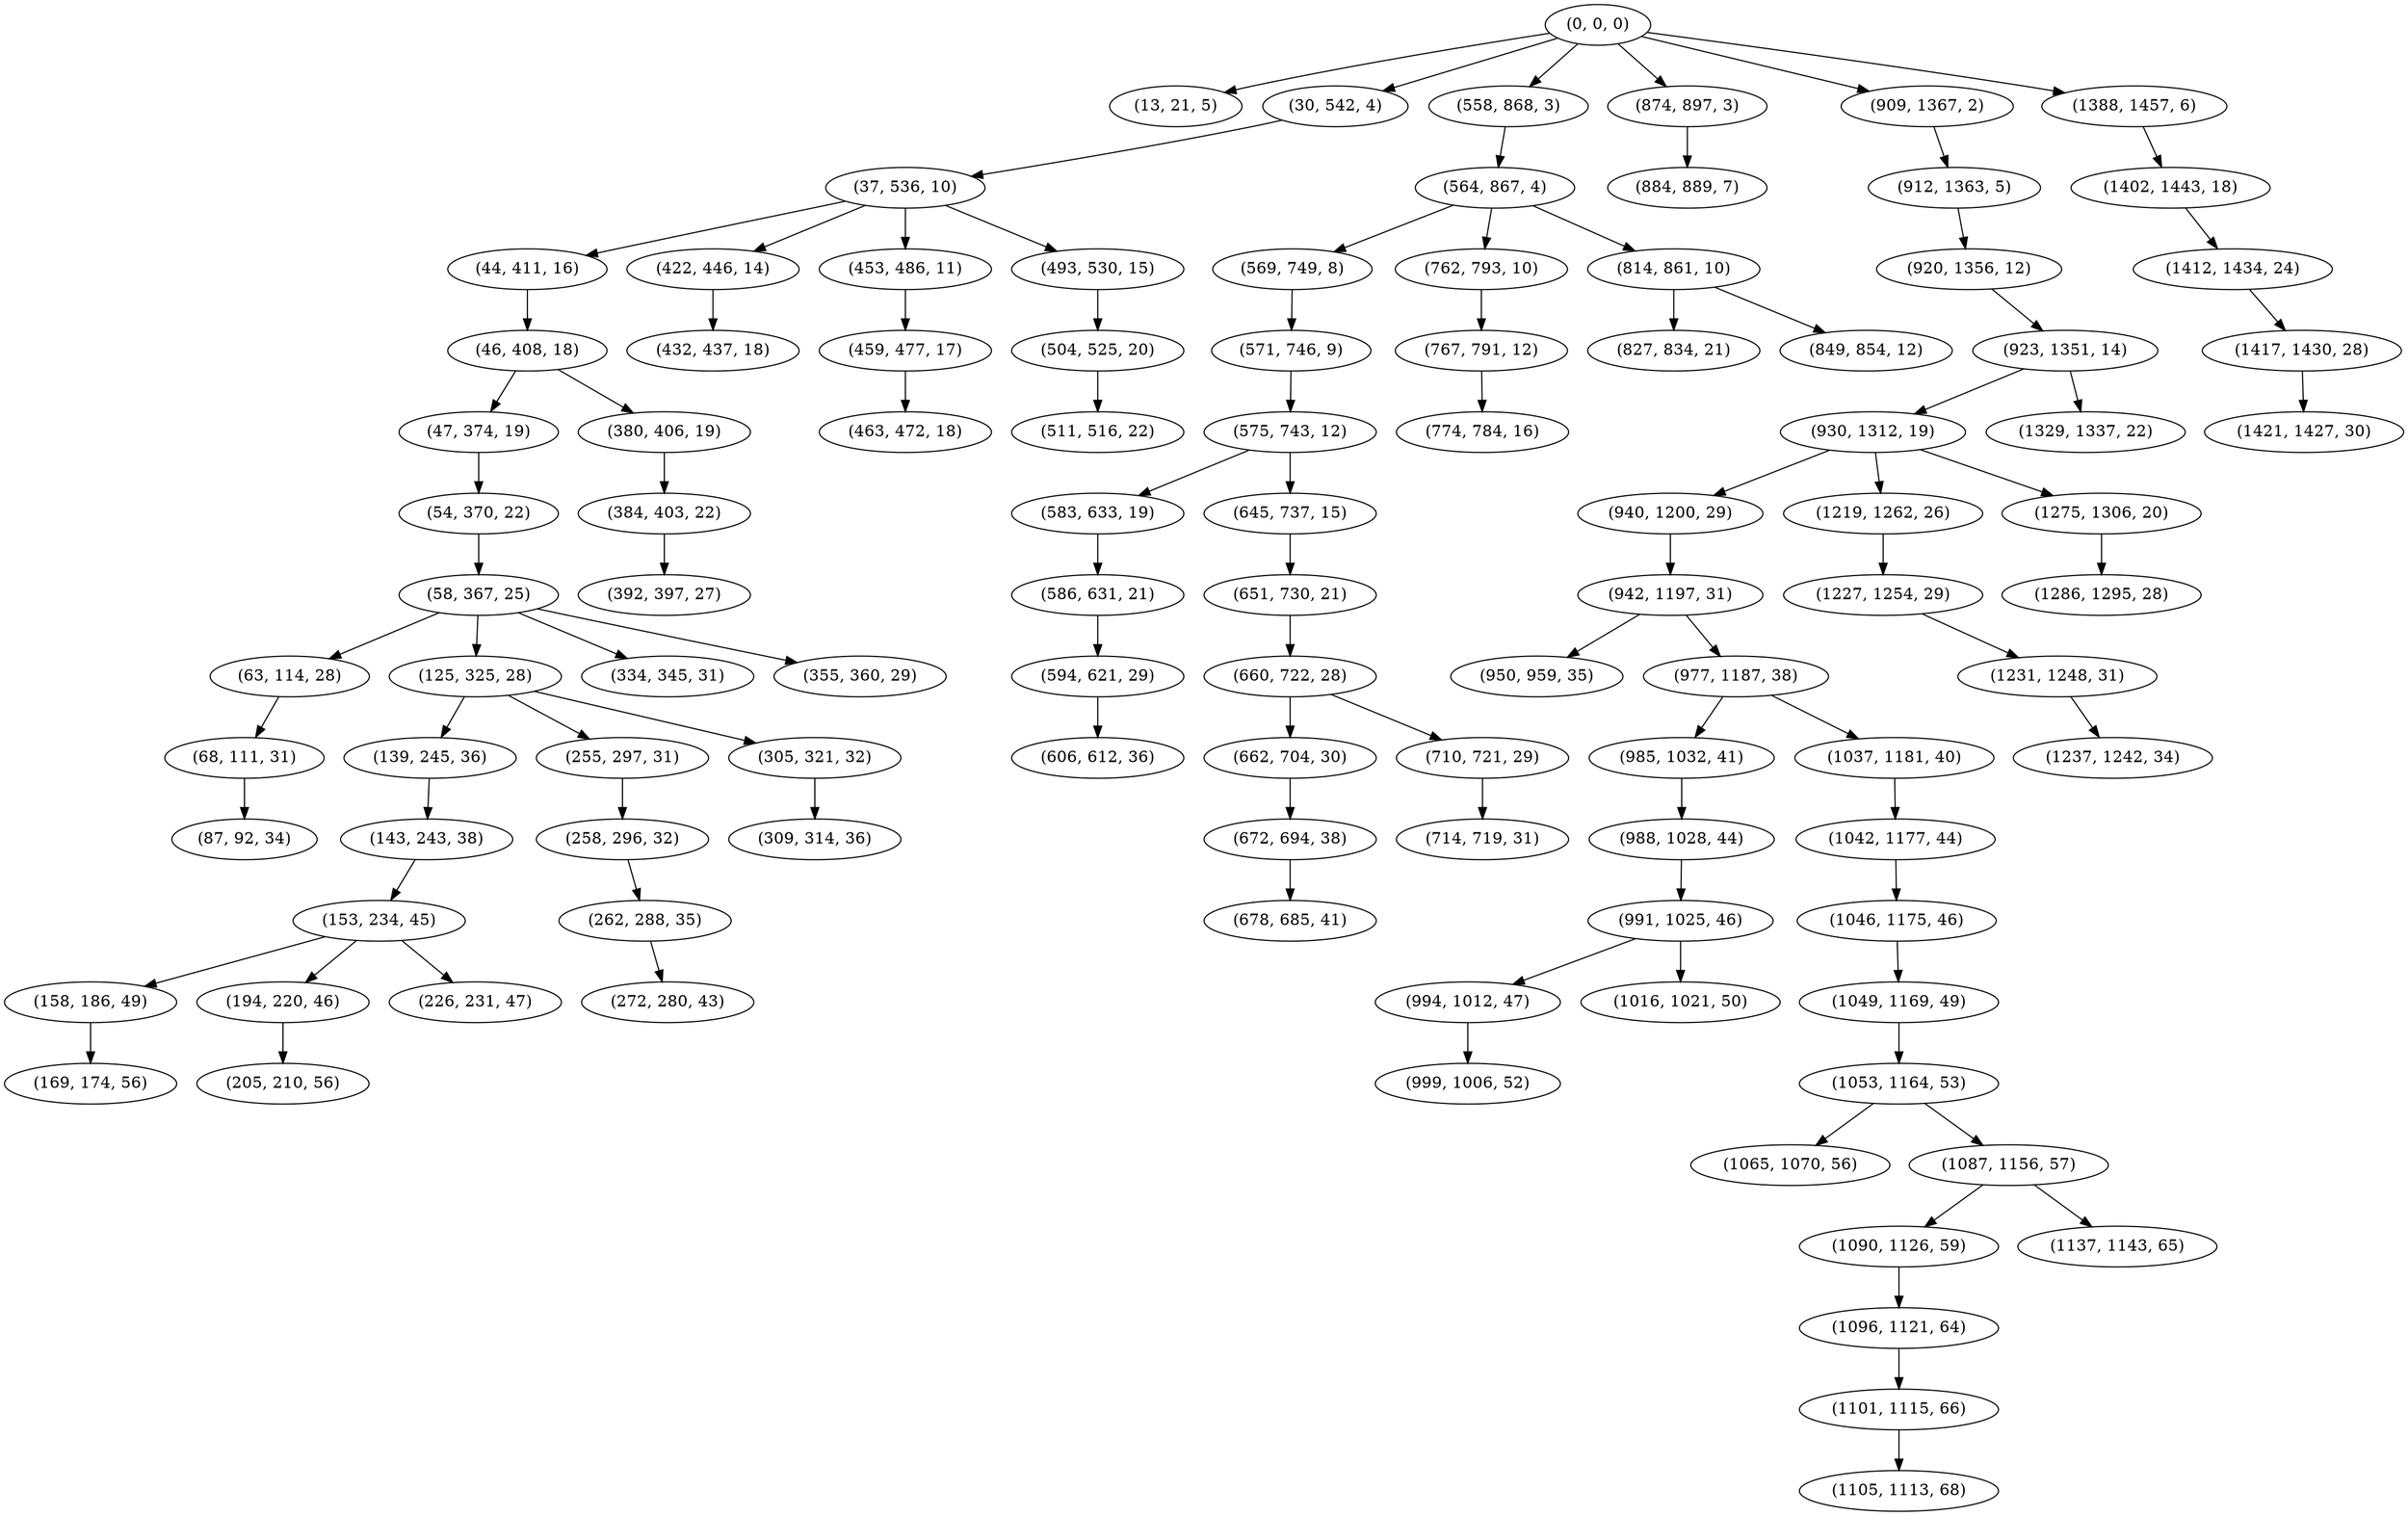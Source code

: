 digraph tree {
    "(0, 0, 0)";
    "(13, 21, 5)";
    "(30, 542, 4)";
    "(37, 536, 10)";
    "(44, 411, 16)";
    "(46, 408, 18)";
    "(47, 374, 19)";
    "(54, 370, 22)";
    "(58, 367, 25)";
    "(63, 114, 28)";
    "(68, 111, 31)";
    "(87, 92, 34)";
    "(125, 325, 28)";
    "(139, 245, 36)";
    "(143, 243, 38)";
    "(153, 234, 45)";
    "(158, 186, 49)";
    "(169, 174, 56)";
    "(194, 220, 46)";
    "(205, 210, 56)";
    "(226, 231, 47)";
    "(255, 297, 31)";
    "(258, 296, 32)";
    "(262, 288, 35)";
    "(272, 280, 43)";
    "(305, 321, 32)";
    "(309, 314, 36)";
    "(334, 345, 31)";
    "(355, 360, 29)";
    "(380, 406, 19)";
    "(384, 403, 22)";
    "(392, 397, 27)";
    "(422, 446, 14)";
    "(432, 437, 18)";
    "(453, 486, 11)";
    "(459, 477, 17)";
    "(463, 472, 18)";
    "(493, 530, 15)";
    "(504, 525, 20)";
    "(511, 516, 22)";
    "(558, 868, 3)";
    "(564, 867, 4)";
    "(569, 749, 8)";
    "(571, 746, 9)";
    "(575, 743, 12)";
    "(583, 633, 19)";
    "(586, 631, 21)";
    "(594, 621, 29)";
    "(606, 612, 36)";
    "(645, 737, 15)";
    "(651, 730, 21)";
    "(660, 722, 28)";
    "(662, 704, 30)";
    "(672, 694, 38)";
    "(678, 685, 41)";
    "(710, 721, 29)";
    "(714, 719, 31)";
    "(762, 793, 10)";
    "(767, 791, 12)";
    "(774, 784, 16)";
    "(814, 861, 10)";
    "(827, 834, 21)";
    "(849, 854, 12)";
    "(874, 897, 3)";
    "(884, 889, 7)";
    "(909, 1367, 2)";
    "(912, 1363, 5)";
    "(920, 1356, 12)";
    "(923, 1351, 14)";
    "(930, 1312, 19)";
    "(940, 1200, 29)";
    "(942, 1197, 31)";
    "(950, 959, 35)";
    "(977, 1187, 38)";
    "(985, 1032, 41)";
    "(988, 1028, 44)";
    "(991, 1025, 46)";
    "(994, 1012, 47)";
    "(999, 1006, 52)";
    "(1016, 1021, 50)";
    "(1037, 1181, 40)";
    "(1042, 1177, 44)";
    "(1046, 1175, 46)";
    "(1049, 1169, 49)";
    "(1053, 1164, 53)";
    "(1065, 1070, 56)";
    "(1087, 1156, 57)";
    "(1090, 1126, 59)";
    "(1096, 1121, 64)";
    "(1101, 1115, 66)";
    "(1105, 1113, 68)";
    "(1137, 1143, 65)";
    "(1219, 1262, 26)";
    "(1227, 1254, 29)";
    "(1231, 1248, 31)";
    "(1237, 1242, 34)";
    "(1275, 1306, 20)";
    "(1286, 1295, 28)";
    "(1329, 1337, 22)";
    "(1388, 1457, 6)";
    "(1402, 1443, 18)";
    "(1412, 1434, 24)";
    "(1417, 1430, 28)";
    "(1421, 1427, 30)";
    "(0, 0, 0)" -> "(13, 21, 5)";
    "(0, 0, 0)" -> "(30, 542, 4)";
    "(0, 0, 0)" -> "(558, 868, 3)";
    "(0, 0, 0)" -> "(874, 897, 3)";
    "(0, 0, 0)" -> "(909, 1367, 2)";
    "(0, 0, 0)" -> "(1388, 1457, 6)";
    "(30, 542, 4)" -> "(37, 536, 10)";
    "(37, 536, 10)" -> "(44, 411, 16)";
    "(37, 536, 10)" -> "(422, 446, 14)";
    "(37, 536, 10)" -> "(453, 486, 11)";
    "(37, 536, 10)" -> "(493, 530, 15)";
    "(44, 411, 16)" -> "(46, 408, 18)";
    "(46, 408, 18)" -> "(47, 374, 19)";
    "(46, 408, 18)" -> "(380, 406, 19)";
    "(47, 374, 19)" -> "(54, 370, 22)";
    "(54, 370, 22)" -> "(58, 367, 25)";
    "(58, 367, 25)" -> "(63, 114, 28)";
    "(58, 367, 25)" -> "(125, 325, 28)";
    "(58, 367, 25)" -> "(334, 345, 31)";
    "(58, 367, 25)" -> "(355, 360, 29)";
    "(63, 114, 28)" -> "(68, 111, 31)";
    "(68, 111, 31)" -> "(87, 92, 34)";
    "(125, 325, 28)" -> "(139, 245, 36)";
    "(125, 325, 28)" -> "(255, 297, 31)";
    "(125, 325, 28)" -> "(305, 321, 32)";
    "(139, 245, 36)" -> "(143, 243, 38)";
    "(143, 243, 38)" -> "(153, 234, 45)";
    "(153, 234, 45)" -> "(158, 186, 49)";
    "(153, 234, 45)" -> "(194, 220, 46)";
    "(153, 234, 45)" -> "(226, 231, 47)";
    "(158, 186, 49)" -> "(169, 174, 56)";
    "(194, 220, 46)" -> "(205, 210, 56)";
    "(255, 297, 31)" -> "(258, 296, 32)";
    "(258, 296, 32)" -> "(262, 288, 35)";
    "(262, 288, 35)" -> "(272, 280, 43)";
    "(305, 321, 32)" -> "(309, 314, 36)";
    "(380, 406, 19)" -> "(384, 403, 22)";
    "(384, 403, 22)" -> "(392, 397, 27)";
    "(422, 446, 14)" -> "(432, 437, 18)";
    "(453, 486, 11)" -> "(459, 477, 17)";
    "(459, 477, 17)" -> "(463, 472, 18)";
    "(493, 530, 15)" -> "(504, 525, 20)";
    "(504, 525, 20)" -> "(511, 516, 22)";
    "(558, 868, 3)" -> "(564, 867, 4)";
    "(564, 867, 4)" -> "(569, 749, 8)";
    "(564, 867, 4)" -> "(762, 793, 10)";
    "(564, 867, 4)" -> "(814, 861, 10)";
    "(569, 749, 8)" -> "(571, 746, 9)";
    "(571, 746, 9)" -> "(575, 743, 12)";
    "(575, 743, 12)" -> "(583, 633, 19)";
    "(575, 743, 12)" -> "(645, 737, 15)";
    "(583, 633, 19)" -> "(586, 631, 21)";
    "(586, 631, 21)" -> "(594, 621, 29)";
    "(594, 621, 29)" -> "(606, 612, 36)";
    "(645, 737, 15)" -> "(651, 730, 21)";
    "(651, 730, 21)" -> "(660, 722, 28)";
    "(660, 722, 28)" -> "(662, 704, 30)";
    "(660, 722, 28)" -> "(710, 721, 29)";
    "(662, 704, 30)" -> "(672, 694, 38)";
    "(672, 694, 38)" -> "(678, 685, 41)";
    "(710, 721, 29)" -> "(714, 719, 31)";
    "(762, 793, 10)" -> "(767, 791, 12)";
    "(767, 791, 12)" -> "(774, 784, 16)";
    "(814, 861, 10)" -> "(827, 834, 21)";
    "(814, 861, 10)" -> "(849, 854, 12)";
    "(874, 897, 3)" -> "(884, 889, 7)";
    "(909, 1367, 2)" -> "(912, 1363, 5)";
    "(912, 1363, 5)" -> "(920, 1356, 12)";
    "(920, 1356, 12)" -> "(923, 1351, 14)";
    "(923, 1351, 14)" -> "(930, 1312, 19)";
    "(923, 1351, 14)" -> "(1329, 1337, 22)";
    "(930, 1312, 19)" -> "(940, 1200, 29)";
    "(930, 1312, 19)" -> "(1219, 1262, 26)";
    "(930, 1312, 19)" -> "(1275, 1306, 20)";
    "(940, 1200, 29)" -> "(942, 1197, 31)";
    "(942, 1197, 31)" -> "(950, 959, 35)";
    "(942, 1197, 31)" -> "(977, 1187, 38)";
    "(977, 1187, 38)" -> "(985, 1032, 41)";
    "(977, 1187, 38)" -> "(1037, 1181, 40)";
    "(985, 1032, 41)" -> "(988, 1028, 44)";
    "(988, 1028, 44)" -> "(991, 1025, 46)";
    "(991, 1025, 46)" -> "(994, 1012, 47)";
    "(991, 1025, 46)" -> "(1016, 1021, 50)";
    "(994, 1012, 47)" -> "(999, 1006, 52)";
    "(1037, 1181, 40)" -> "(1042, 1177, 44)";
    "(1042, 1177, 44)" -> "(1046, 1175, 46)";
    "(1046, 1175, 46)" -> "(1049, 1169, 49)";
    "(1049, 1169, 49)" -> "(1053, 1164, 53)";
    "(1053, 1164, 53)" -> "(1065, 1070, 56)";
    "(1053, 1164, 53)" -> "(1087, 1156, 57)";
    "(1087, 1156, 57)" -> "(1090, 1126, 59)";
    "(1087, 1156, 57)" -> "(1137, 1143, 65)";
    "(1090, 1126, 59)" -> "(1096, 1121, 64)";
    "(1096, 1121, 64)" -> "(1101, 1115, 66)";
    "(1101, 1115, 66)" -> "(1105, 1113, 68)";
    "(1219, 1262, 26)" -> "(1227, 1254, 29)";
    "(1227, 1254, 29)" -> "(1231, 1248, 31)";
    "(1231, 1248, 31)" -> "(1237, 1242, 34)";
    "(1275, 1306, 20)" -> "(1286, 1295, 28)";
    "(1388, 1457, 6)" -> "(1402, 1443, 18)";
    "(1402, 1443, 18)" -> "(1412, 1434, 24)";
    "(1412, 1434, 24)" -> "(1417, 1430, 28)";
    "(1417, 1430, 28)" -> "(1421, 1427, 30)";
}
